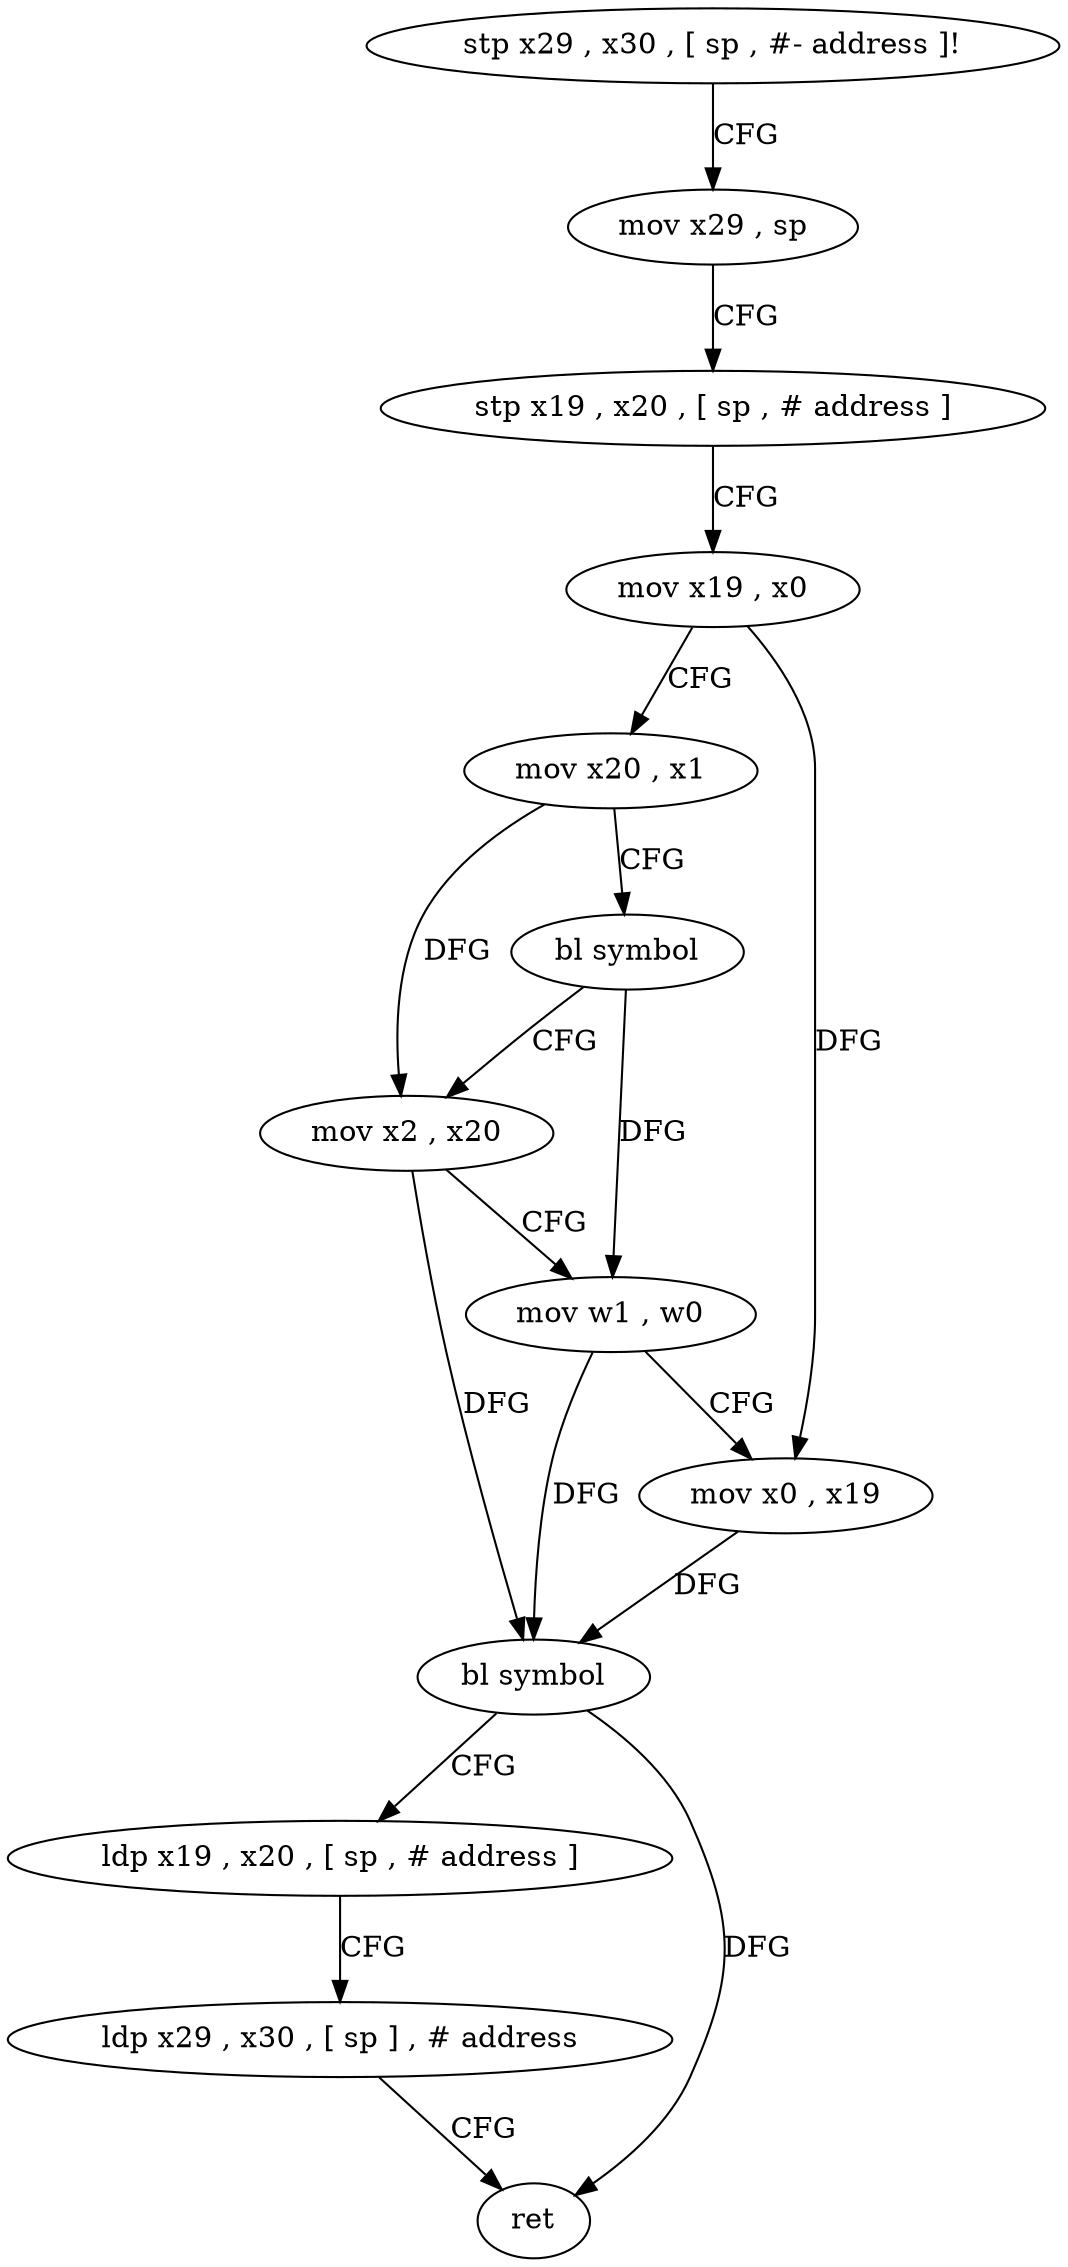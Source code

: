 digraph "func" {
"125488" [label = "stp x29 , x30 , [ sp , #- address ]!" ]
"125492" [label = "mov x29 , sp" ]
"125496" [label = "stp x19 , x20 , [ sp , # address ]" ]
"125500" [label = "mov x19 , x0" ]
"125504" [label = "mov x20 , x1" ]
"125508" [label = "bl symbol" ]
"125512" [label = "mov x2 , x20" ]
"125516" [label = "mov w1 , w0" ]
"125520" [label = "mov x0 , x19" ]
"125524" [label = "bl symbol" ]
"125528" [label = "ldp x19 , x20 , [ sp , # address ]" ]
"125532" [label = "ldp x29 , x30 , [ sp ] , # address" ]
"125536" [label = "ret" ]
"125488" -> "125492" [ label = "CFG" ]
"125492" -> "125496" [ label = "CFG" ]
"125496" -> "125500" [ label = "CFG" ]
"125500" -> "125504" [ label = "CFG" ]
"125500" -> "125520" [ label = "DFG" ]
"125504" -> "125508" [ label = "CFG" ]
"125504" -> "125512" [ label = "DFG" ]
"125508" -> "125512" [ label = "CFG" ]
"125508" -> "125516" [ label = "DFG" ]
"125512" -> "125516" [ label = "CFG" ]
"125512" -> "125524" [ label = "DFG" ]
"125516" -> "125520" [ label = "CFG" ]
"125516" -> "125524" [ label = "DFG" ]
"125520" -> "125524" [ label = "DFG" ]
"125524" -> "125528" [ label = "CFG" ]
"125524" -> "125536" [ label = "DFG" ]
"125528" -> "125532" [ label = "CFG" ]
"125532" -> "125536" [ label = "CFG" ]
}
